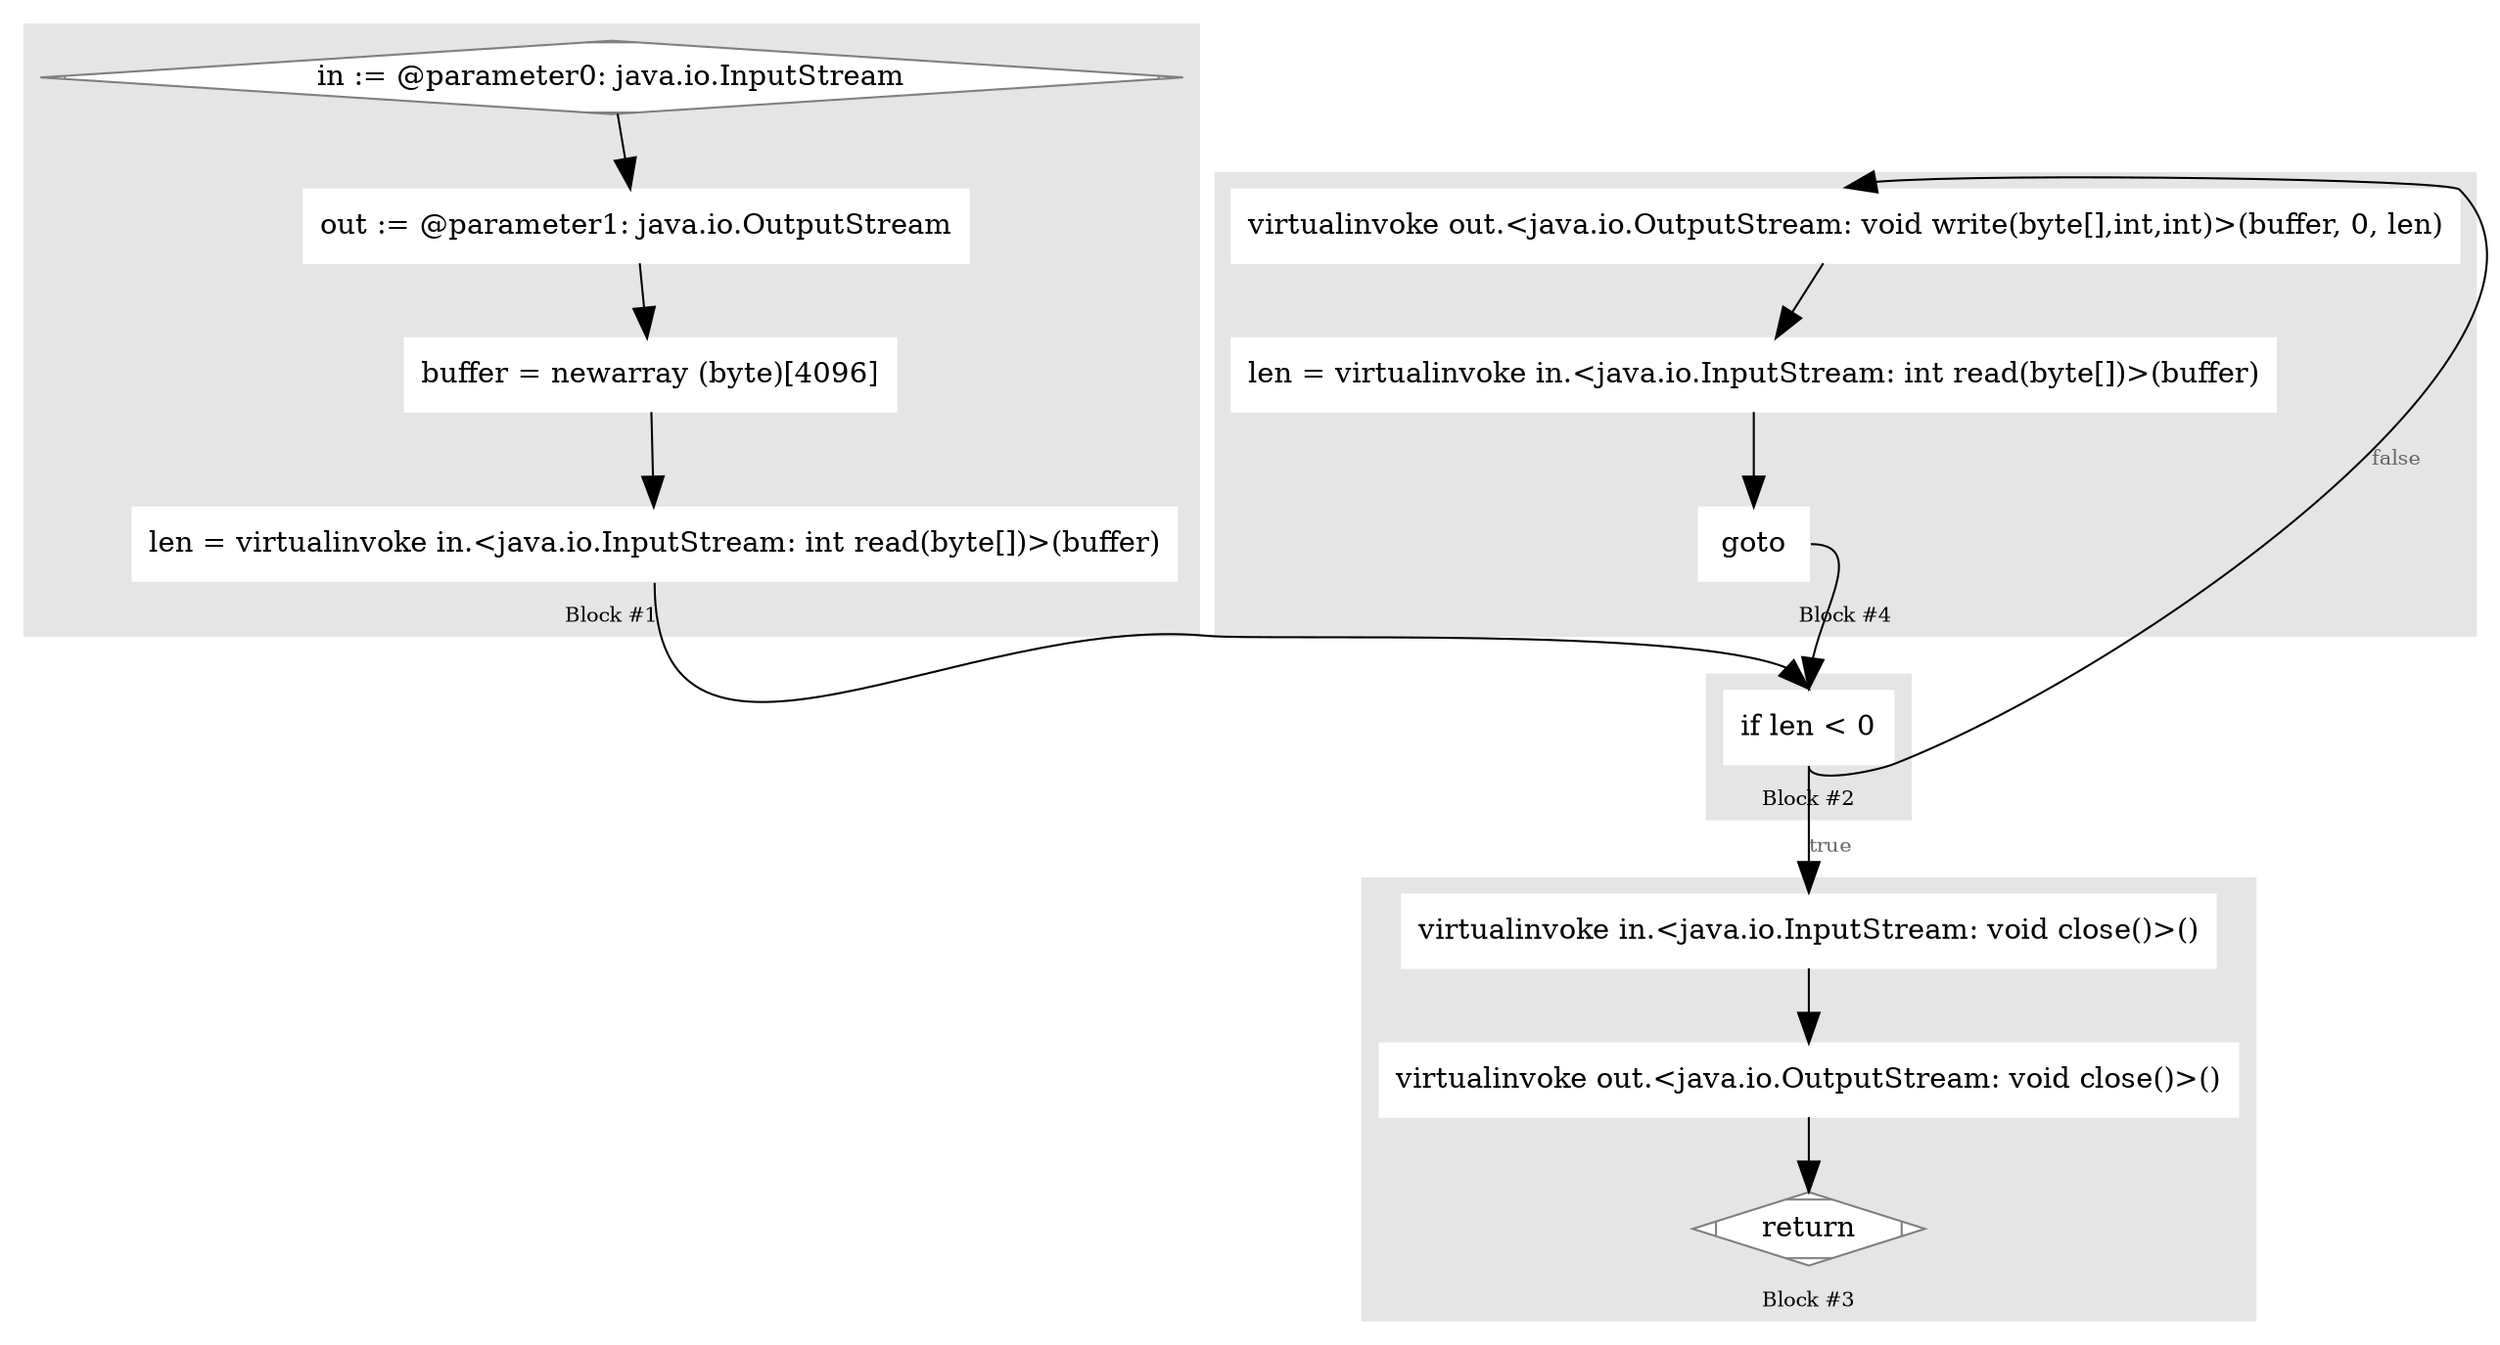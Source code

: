 digraph G {
	compound=true
	labelloc=b
	style=filled
	color=gray90
	node [shape=box,style=filled,color=white]
	edge [fontsize=10,arrowsize=1.5,fontcolor=grey40]
	fontsize=10

//  lines [108: 109] 
	subgraph cluster_1448525331 { 
		label = "Block #1"
		592983282[label="in := @parameter0: java.io.InputStream",shape=Mdiamond,color=grey50,fillcolor=white]
		1108924067[label="out := @parameter1: java.io.OutputStream"]
		1092572064[label="buffer = newarray (byte)[4096]"]
		678433396[label="len = virtualinvoke in.&lt;java.io.InputStream: int read(byte[])&gt;(buffer)"]

		592983282 -> 1108924067 -> 1092572064 -> 678433396
	}
	678433396:s -> 1362728240:n

//  lines [110: 110] 
	subgraph cluster_60292059 { 
		label = "Block #2"
		1362728240[label="if len &lt; 0"]
	}
	1362728240:s -> 922511709:n[label="false"]
	1362728240:s -> 1710989308:n[label="true"]

//  lines [114: 116] 
	subgraph cluster_1047087935 { 
		label = "Block #3"
		1710989308[label="virtualinvoke in.&lt;java.io.InputStream: void close()&gt;()"]
		464887938[label="virtualinvoke out.&lt;java.io.OutputStream: void close()&gt;()"]
		1104443373[label="return",shape=Mdiamond,color=grey50,fillcolor=white]

		1710989308 -> 464887938 -> 1104443373
	}

//  lines [111: 112] 
	subgraph cluster_1208121709 { 
		label = "Block #4"
		922511709[label="virtualinvoke out.&lt;java.io.OutputStream: void write(byte[],int,int)&gt;(buffer, 0, len)"]
		728885526[label="len = virtualinvoke in.&lt;java.io.InputStream: int read(byte[])&gt;(buffer)"]
		1168019749[label="goto"]

		922511709 -> 728885526 -> 1168019749
	}
	1168019749:e -> 1362728240:n

}